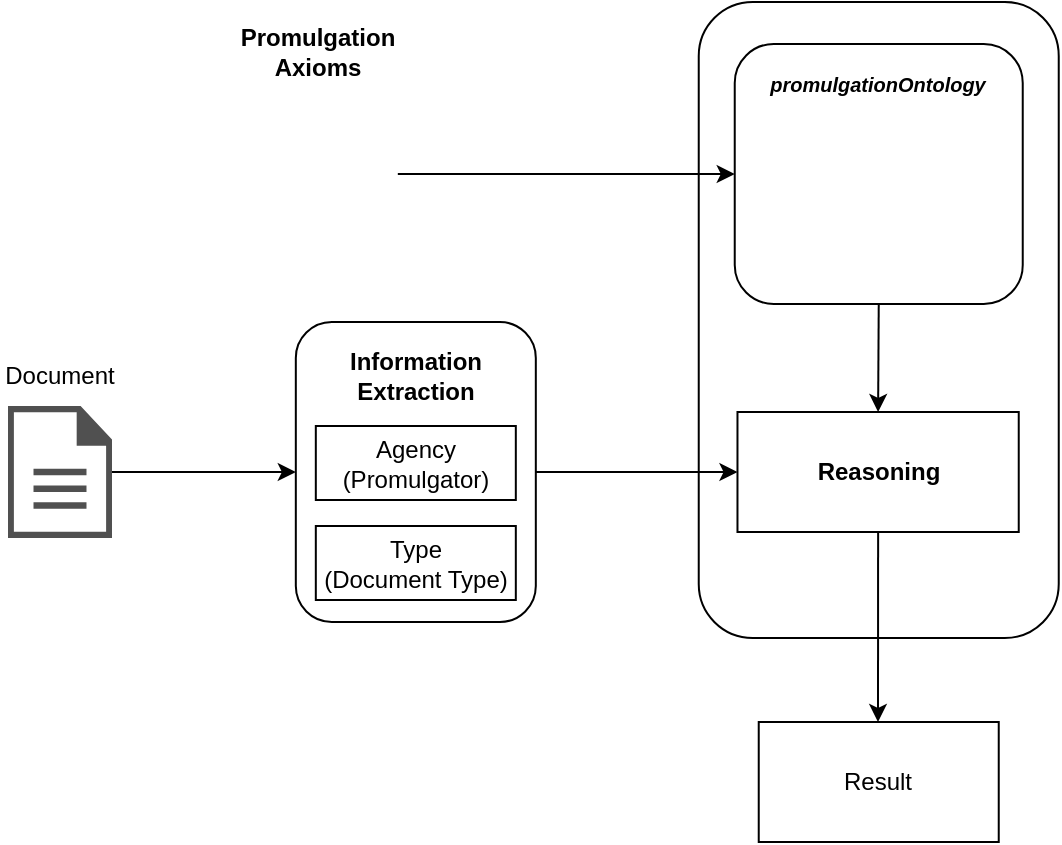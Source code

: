 <mxfile version="24.7.14">
  <diagram name="Page-1" id="-dEgHl8rsyHqHPLQt7c4">
    <mxGraphModel dx="725" dy="493" grid="1" gridSize="10" guides="1" tooltips="1" connect="1" arrows="1" fold="1" page="1" pageScale="1" pageWidth="850" pageHeight="1100" math="1" shadow="0">
      <root>
        <mxCell id="0" />
        <mxCell id="1" parent="0" />
        <mxCell id="LzpnCC6mlnIIeqlqVAn0-30" value="" style="rounded=1;whiteSpace=wrap;html=1;fillColor=none;" parent="1" vertex="1">
          <mxGeometry x="429.37" y="420" width="180" height="318" as="geometry" />
        </mxCell>
        <mxCell id="LzpnCC6mlnIIeqlqVAn0-32" value="" style="rounded=1;whiteSpace=wrap;html=1;fillColor=none;" parent="1" vertex="1">
          <mxGeometry x="447.37" y="441" width="144" height="130" as="geometry" />
        </mxCell>
        <mxCell id="96yN4jRHFdjPohiYsldH-14" value="" style="shape=image;verticalLabelPosition=bottom;labelBackgroundColor=default;verticalAlign=top;aspect=fixed;imageAspect=0;image=https://www.med.uio.no/imb/english/research/networks/neuroinformatics/courses/ontologycourse-logo.png;" parent="1" vertex="1">
          <mxGeometry x="459.05" y="460" width="120" height="120" as="geometry" />
        </mxCell>
        <mxCell id="LzpnCC6mlnIIeqlqVAn0-18" value="" style="sketch=0;pointerEvents=1;shadow=0;dashed=0;html=1;strokeColor=none;fillColor=#505050;labelPosition=center;verticalLabelPosition=bottom;verticalAlign=top;outlineConnect=0;align=center;shape=mxgraph.office.concepts.document;" parent="1" vertex="1">
          <mxGeometry x="84" y="622" width="52" height="66" as="geometry" />
        </mxCell>
        <mxCell id="LzpnCC6mlnIIeqlqVAn0-19" value="" style="rounded=1;whiteSpace=wrap;html=1;fillColor=none;" parent="1" vertex="1">
          <mxGeometry x="227.91" y="580" width="120" height="150" as="geometry" />
        </mxCell>
        <mxCell id="LzpnCC6mlnIIeqlqVAn0-20" value="" style="endArrow=classic;html=1;rounded=0;" parent="1" source="LzpnCC6mlnIIeqlqVAn0-18" target="LzpnCC6mlnIIeqlqVAn0-19" edge="1">
          <mxGeometry width="50" height="50" relative="1" as="geometry">
            <mxPoint x="487.91" y="642" as="sourcePoint" />
            <mxPoint x="537.91" y="592" as="targetPoint" />
          </mxGeometry>
        </mxCell>
        <mxCell id="LzpnCC6mlnIIeqlqVAn0-21" value="&lt;b&gt;Information&lt;br&gt;Extraction&lt;/b&gt;" style="text;html=1;align=center;verticalAlign=middle;whiteSpace=wrap;rounded=0;" parent="1" vertex="1">
          <mxGeometry x="257.91" y="592" width="60" height="30" as="geometry" />
        </mxCell>
        <mxCell id="LzpnCC6mlnIIeqlqVAn0-23" value="Agency (Promulgator)" style="rounded=0;whiteSpace=wrap;html=1;" parent="1" vertex="1">
          <mxGeometry x="237.91" y="632" width="100" height="37" as="geometry" />
        </mxCell>
        <mxCell id="LzpnCC6mlnIIeqlqVAn0-24" value="Type&lt;br&gt;(Document Type)" style="rounded=0;whiteSpace=wrap;html=1;" parent="1" vertex="1">
          <mxGeometry x="237.91" y="682" width="100" height="37" as="geometry" />
        </mxCell>
        <mxCell id="LzpnCC6mlnIIeqlqVAn0-25" value="Document" style="text;html=1;align=center;verticalAlign=middle;whiteSpace=wrap;rounded=0;" parent="1" vertex="1">
          <mxGeometry x="80.0" y="592" width="60" height="30" as="geometry" />
        </mxCell>
        <mxCell id="LzpnCC6mlnIIeqlqVAn0-26" value="" style="shape=image;verticalLabelPosition=bottom;labelBackgroundColor=default;verticalAlign=top;aspect=fixed;imageAspect=0;image=https://epl.di.uminho.pt/~gepl/GEPL_DS/OntoDiffGraph/images/graphIcon.png;" parent="1" vertex="1">
          <mxGeometry x="196.09" y="465" width="82.82" height="82" as="geometry" />
        </mxCell>
        <mxCell id="LzpnCC6mlnIIeqlqVAn0-27" value="&lt;b&gt;&lt;i&gt;&lt;font style=&quot;font-size: 10px;&quot;&gt;promulgationOntology&lt;/font&gt;&lt;/i&gt;&lt;/b&gt;" style="text;html=1;align=center;verticalAlign=middle;whiteSpace=wrap;rounded=0;" parent="1" vertex="1">
          <mxGeometry x="449.37" y="446" width="140" height="30" as="geometry" />
        </mxCell>
        <mxCell id="LzpnCC6mlnIIeqlqVAn0-28" value="&lt;b&gt;Promulgation Axioms&lt;/b&gt;" style="text;html=1;align=center;verticalAlign=middle;whiteSpace=wrap;rounded=0;" parent="1" vertex="1">
          <mxGeometry x="208.91" y="430" width="60" height="30" as="geometry" />
        </mxCell>
        <mxCell id="LzpnCC6mlnIIeqlqVAn0-29" value="" style="endArrow=classic;html=1;rounded=0;exitX=1;exitY=0.5;exitDx=0;exitDy=0;entryX=0;entryY=0.5;entryDx=0;entryDy=0;" parent="1" source="LzpnCC6mlnIIeqlqVAn0-26" target="LzpnCC6mlnIIeqlqVAn0-32" edge="1">
          <mxGeometry width="50" height="50" relative="1" as="geometry">
            <mxPoint x="458.91" y="590" as="sourcePoint" />
            <mxPoint x="508.91" y="540" as="targetPoint" />
          </mxGeometry>
        </mxCell>
        <mxCell id="LzpnCC6mlnIIeqlqVAn0-31" value="" style="endArrow=classic;html=1;rounded=0;exitX=1;exitY=0.5;exitDx=0;exitDy=0;entryX=0;entryY=0.5;entryDx=0;entryDy=0;" parent="1" source="LzpnCC6mlnIIeqlqVAn0-19" target="LzpnCC6mlnIIeqlqVAn0-33" edge="1">
          <mxGeometry width="50" height="50" relative="1" as="geometry">
            <mxPoint x="410" y="420" as="sourcePoint" />
            <mxPoint x="390" y="570" as="targetPoint" />
          </mxGeometry>
        </mxCell>
        <mxCell id="LzpnCC6mlnIIeqlqVAn0-33" value="&lt;b&gt;Reasoning&lt;/b&gt;" style="rounded=0;whiteSpace=wrap;html=1;fillColor=none;" parent="1" vertex="1">
          <mxGeometry x="448.74" y="625" width="140.63" height="60" as="geometry" />
        </mxCell>
        <mxCell id="LzpnCC6mlnIIeqlqVAn0-35" value="" style="endArrow=classic;html=1;rounded=0;exitX=0.5;exitY=1;exitDx=0;exitDy=0;entryX=0.5;entryY=0;entryDx=0;entryDy=0;" parent="1" source="LzpnCC6mlnIIeqlqVAn0-32" target="LzpnCC6mlnIIeqlqVAn0-33" edge="1">
          <mxGeometry width="50" height="50" relative="1" as="geometry">
            <mxPoint x="300" y="630" as="sourcePoint" />
            <mxPoint x="350" y="580" as="targetPoint" />
          </mxGeometry>
        </mxCell>
        <mxCell id="LzpnCC6mlnIIeqlqVAn0-36" value="" style="endArrow=classic;html=1;rounded=0;exitX=0.5;exitY=1;exitDx=0;exitDy=0;" parent="1" source="LzpnCC6mlnIIeqlqVAn0-33" edge="1">
          <mxGeometry width="50" height="50" relative="1" as="geometry">
            <mxPoint x="300" y="630" as="sourcePoint" />
            <mxPoint x="519" y="780" as="targetPoint" />
          </mxGeometry>
        </mxCell>
        <mxCell id="LzpnCC6mlnIIeqlqVAn0-37" value="Result" style="rounded=0;whiteSpace=wrap;html=1;fillColor=none;" parent="1" vertex="1">
          <mxGeometry x="459.37" y="780" width="120" height="60" as="geometry" />
        </mxCell>
      </root>
    </mxGraphModel>
  </diagram>
</mxfile>
